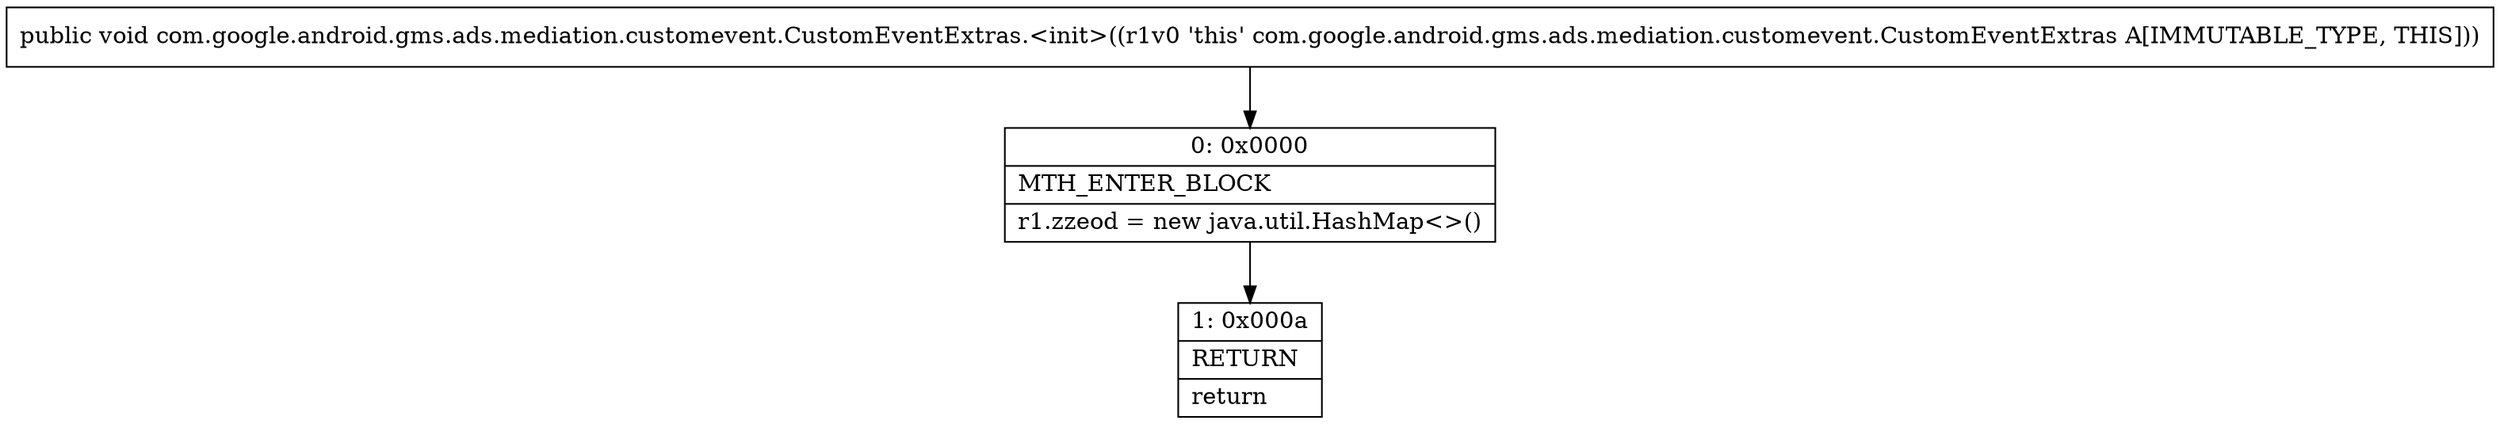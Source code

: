 digraph "CFG forcom.google.android.gms.ads.mediation.customevent.CustomEventExtras.\<init\>()V" {
Node_0 [shape=record,label="{0\:\ 0x0000|MTH_ENTER_BLOCK\l|r1.zzeod = new java.util.HashMap\<\>()\l}"];
Node_1 [shape=record,label="{1\:\ 0x000a|RETURN\l|return\l}"];
MethodNode[shape=record,label="{public void com.google.android.gms.ads.mediation.customevent.CustomEventExtras.\<init\>((r1v0 'this' com.google.android.gms.ads.mediation.customevent.CustomEventExtras A[IMMUTABLE_TYPE, THIS])) }"];
MethodNode -> Node_0;
Node_0 -> Node_1;
}

